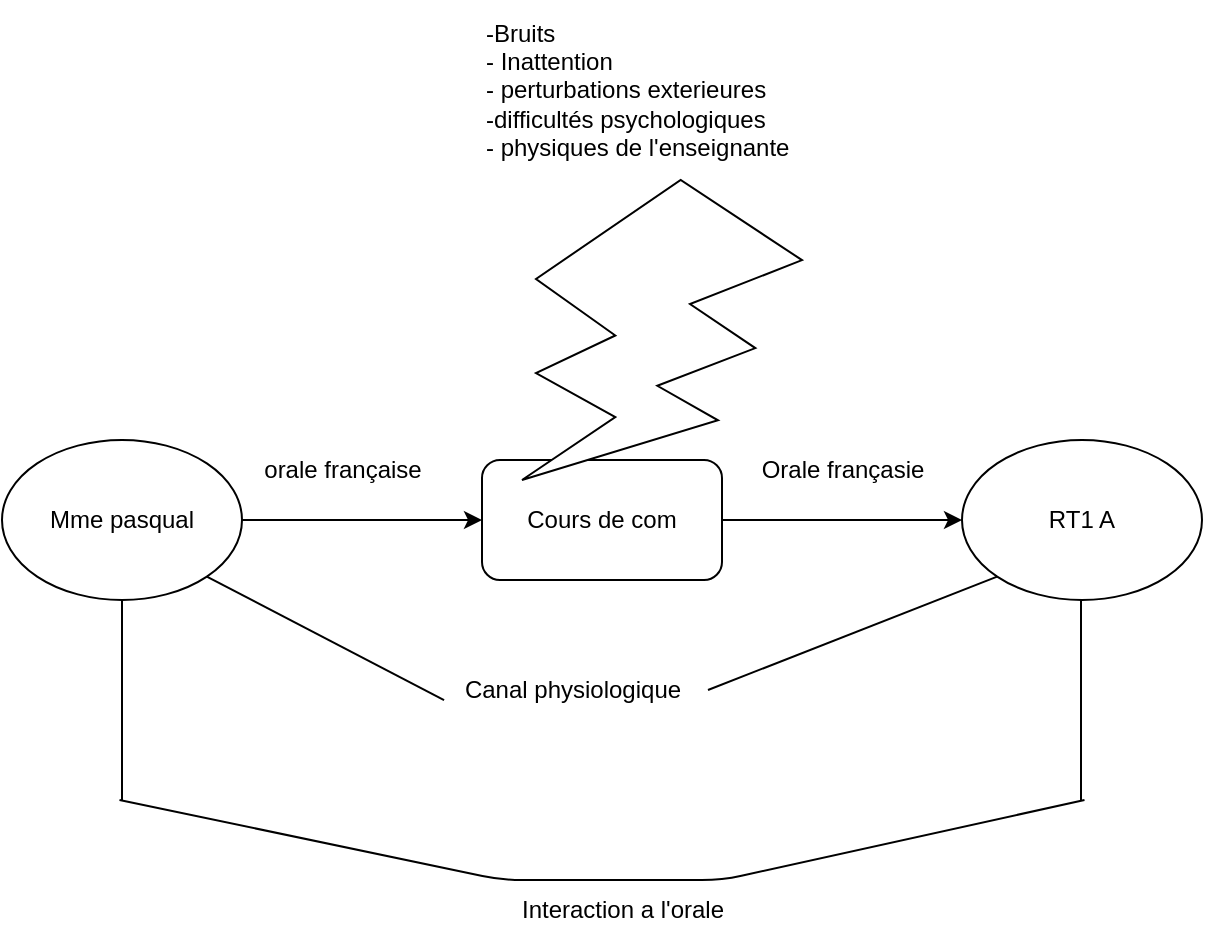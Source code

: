 <mxfile>
    <diagram id="VzLxQXzxCd6kAZvjSMWh" name="Page-1">
        <mxGraphModel dx="438" dy="1630" grid="1" gridSize="10" guides="1" tooltips="1" connect="1" arrows="1" fold="1" page="1" pageScale="1" pageWidth="827" pageHeight="1169" math="0" shadow="0">
            <root>
                <mxCell id="0"/>
                <mxCell id="1" parent="0"/>
                <mxCell id="5" style="edgeStyle=none;html=1;exitX=1;exitY=0.5;exitDx=0;exitDy=0;" edge="1" parent="1" source="2" target="3">
                    <mxGeometry relative="1" as="geometry"/>
                </mxCell>
                <mxCell id="2" value="Mme pasqual" style="ellipse;whiteSpace=wrap;html=1;" vertex="1" parent="1">
                    <mxGeometry x="20" y="180" width="120" height="80" as="geometry"/>
                </mxCell>
                <mxCell id="6" style="edgeStyle=none;html=1;entryX=0;entryY=0.5;entryDx=0;entryDy=0;" edge="1" parent="1" source="3" target="4">
                    <mxGeometry relative="1" as="geometry"/>
                </mxCell>
                <mxCell id="3" value="Cours de com" style="rounded=1;whiteSpace=wrap;html=1;" vertex="1" parent="1">
                    <mxGeometry x="260" y="190" width="120" height="60" as="geometry"/>
                </mxCell>
                <mxCell id="4" value="RT1 A" style="ellipse;whiteSpace=wrap;html=1;" vertex="1" parent="1">
                    <mxGeometry x="500" y="180" width="120" height="80" as="geometry"/>
                </mxCell>
                <mxCell id="12" value="" style="endArrow=none;html=1;entryX=0;entryY=1;entryDx=0;entryDy=0;exitX=1.023;exitY=0.5;exitDx=0;exitDy=0;startArrow=none;exitPerimeter=0;" edge="1" parent="1" source="22" target="4">
                    <mxGeometry width="50" height="50" relative="1" as="geometry">
                        <mxPoint x="120" y="250" as="sourcePoint"/>
                        <mxPoint x="480" y="260" as="targetPoint"/>
                    </mxGeometry>
                </mxCell>
                <mxCell id="16" value="Interaction a l'orale" style="text;html=1;align=center;verticalAlign=middle;resizable=0;points=[];autosize=1;strokeColor=none;fillColor=none;" vertex="1" parent="1">
                    <mxGeometry x="270" y="400" width="120" height="30" as="geometry"/>
                </mxCell>
                <mxCell id="17" value="" style="verticalLabelPosition=bottom;verticalAlign=top;html=1;shape=mxgraph.basic.flash" vertex="1" parent="1">
                    <mxGeometry x="280" y="50" width="140" height="150" as="geometry"/>
                </mxCell>
                <mxCell id="21" value="orale française" style="text;html=1;align=center;verticalAlign=middle;resizable=0;points=[];autosize=1;strokeColor=none;fillColor=none;" vertex="1" parent="1">
                    <mxGeometry x="140" y="180" width="100" height="30" as="geometry"/>
                </mxCell>
                <mxCell id="24" value="&lt;div style=&quot;&quot;&gt;&lt;span style=&quot;background-color: initial;&quot;&gt;-Bruits&amp;nbsp;&amp;nbsp;&lt;/span&gt;&lt;/div&gt;&lt;div style=&quot;&quot;&gt;&lt;span style=&quot;background-color: initial;&quot;&gt;- Inattention&lt;/span&gt;&lt;/div&gt;- perturbations exterieures&lt;br&gt;&lt;div style=&quot;&quot;&gt;&lt;span style=&quot;background-color: initial;&quot;&gt;-difficultés psychologiques&amp;nbsp;&lt;/span&gt;&lt;/div&gt;&lt;div style=&quot;&quot;&gt;&lt;span style=&quot;background-color: initial;&quot;&gt;- physiques de l'enseignante&lt;/span&gt;&lt;/div&gt;" style="text;html=1;align=left;verticalAlign=middle;resizable=0;points=[];autosize=1;strokeColor=none;fillColor=none;rotation=0;" vertex="1" parent="1">
                    <mxGeometry x="260" y="-40" width="180" height="90" as="geometry"/>
                </mxCell>
                <mxCell id="26" value="Orale françasie" style="text;html=1;align=center;verticalAlign=middle;resizable=0;points=[];autosize=1;strokeColor=none;fillColor=none;" vertex="1" parent="1">
                    <mxGeometry x="390" y="180" width="100" height="30" as="geometry"/>
                </mxCell>
                <mxCell id="27" value="" style="endArrow=none;html=1;entryX=0.008;entryY=0.667;entryDx=0;entryDy=0;exitX=1;exitY=1;exitDx=0;exitDy=0;entryPerimeter=0;" edge="1" parent="1" source="2" target="22">
                    <mxGeometry width="50" height="50" relative="1" as="geometry">
                        <mxPoint x="122.426" y="248.284" as="sourcePoint"/>
                        <mxPoint x="517.574" y="248.284" as="targetPoint"/>
                    </mxGeometry>
                </mxCell>
                <mxCell id="22" value="Canal physiologique" style="text;html=1;align=center;verticalAlign=middle;resizable=0;points=[];autosize=1;strokeColor=none;fillColor=none;" vertex="1" parent="1">
                    <mxGeometry x="240" y="290" width="130" height="30" as="geometry"/>
                </mxCell>
                <mxCell id="31" value="" style="endArrow=none;html=1;" edge="1" parent="1">
                    <mxGeometry width="50" height="50" relative="1" as="geometry">
                        <mxPoint x="80" y="360" as="sourcePoint"/>
                        <mxPoint x="80" y="260" as="targetPoint"/>
                    </mxGeometry>
                </mxCell>
                <mxCell id="32" value="" style="endArrow=none;html=1;" edge="1" parent="1">
                    <mxGeometry width="50" height="50" relative="1" as="geometry">
                        <mxPoint x="561.25" y="360" as="sourcePoint"/>
                        <mxPoint x="78.75" y="360" as="targetPoint"/>
                        <Array as="points">
                            <mxPoint x="380" y="400"/>
                            <mxPoint x="270" y="400"/>
                        </Array>
                    </mxGeometry>
                </mxCell>
                <mxCell id="33" value="" style="endArrow=none;html=1;" edge="1" parent="1">
                    <mxGeometry width="50" height="50" relative="1" as="geometry">
                        <mxPoint x="559.5" y="360" as="sourcePoint"/>
                        <mxPoint x="559.5" y="260" as="targetPoint"/>
                    </mxGeometry>
                </mxCell>
            </root>
        </mxGraphModel>
    </diagram>
</mxfile>